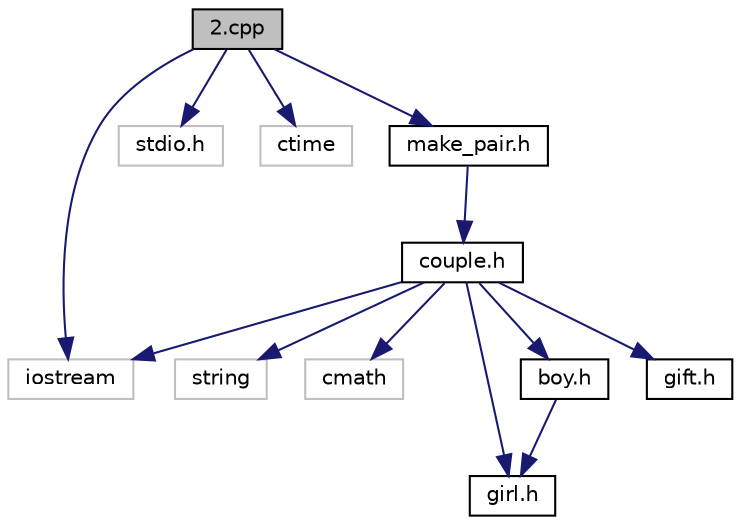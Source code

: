 digraph "2.cpp"
{
  edge [fontname="Helvetica",fontsize="10",labelfontname="Helvetica",labelfontsize="10"];
  node [fontname="Helvetica",fontsize="10",shape=record];
  Node1 [label="2.cpp",height=0.2,width=0.4,color="black", fillcolor="grey75", style="filled", fontcolor="black"];
  Node1 -> Node2 [color="midnightblue",fontsize="10",style="solid",fontname="Helvetica"];
  Node2 [label="iostream",height=0.2,width=0.4,color="grey75", fillcolor="white", style="filled"];
  Node1 -> Node3 [color="midnightblue",fontsize="10",style="solid",fontname="Helvetica"];
  Node3 [label="stdio.h",height=0.2,width=0.4,color="grey75", fillcolor="white", style="filled"];
  Node1 -> Node4 [color="midnightblue",fontsize="10",style="solid",fontname="Helvetica"];
  Node4 [label="ctime",height=0.2,width=0.4,color="grey75", fillcolor="white", style="filled"];
  Node1 -> Node5 [color="midnightblue",fontsize="10",style="solid",fontname="Helvetica"];
  Node5 [label="make_pair.h",height=0.2,width=0.4,color="black", fillcolor="white", style="filled",URL="$make__pair_8h.html"];
  Node5 -> Node6 [color="midnightblue",fontsize="10",style="solid",fontname="Helvetica"];
  Node6 [label="couple.h",height=0.2,width=0.4,color="black", fillcolor="white", style="filled",URL="$couple_8h.html"];
  Node6 -> Node2 [color="midnightblue",fontsize="10",style="solid",fontname="Helvetica"];
  Node6 -> Node7 [color="midnightblue",fontsize="10",style="solid",fontname="Helvetica"];
  Node7 [label="string",height=0.2,width=0.4,color="grey75", fillcolor="white", style="filled"];
  Node6 -> Node8 [color="midnightblue",fontsize="10",style="solid",fontname="Helvetica"];
  Node8 [label="cmath",height=0.2,width=0.4,color="grey75", fillcolor="white", style="filled"];
  Node6 -> Node9 [color="midnightblue",fontsize="10",style="solid",fontname="Helvetica"];
  Node9 [label="girl.h",height=0.2,width=0.4,color="black", fillcolor="white", style="filled",URL="$girl_8h.html"];
  Node6 -> Node10 [color="midnightblue",fontsize="10",style="solid",fontname="Helvetica"];
  Node10 [label="boy.h",height=0.2,width=0.4,color="black", fillcolor="white", style="filled",URL="$boy_8h.html"];
  Node10 -> Node9 [color="midnightblue",fontsize="10",style="solid",fontname="Helvetica"];
  Node6 -> Node11 [color="midnightblue",fontsize="10",style="solid",fontname="Helvetica"];
  Node11 [label="gift.h",height=0.2,width=0.4,color="black", fillcolor="white", style="filled",URL="$gift_8h.html"];
}
